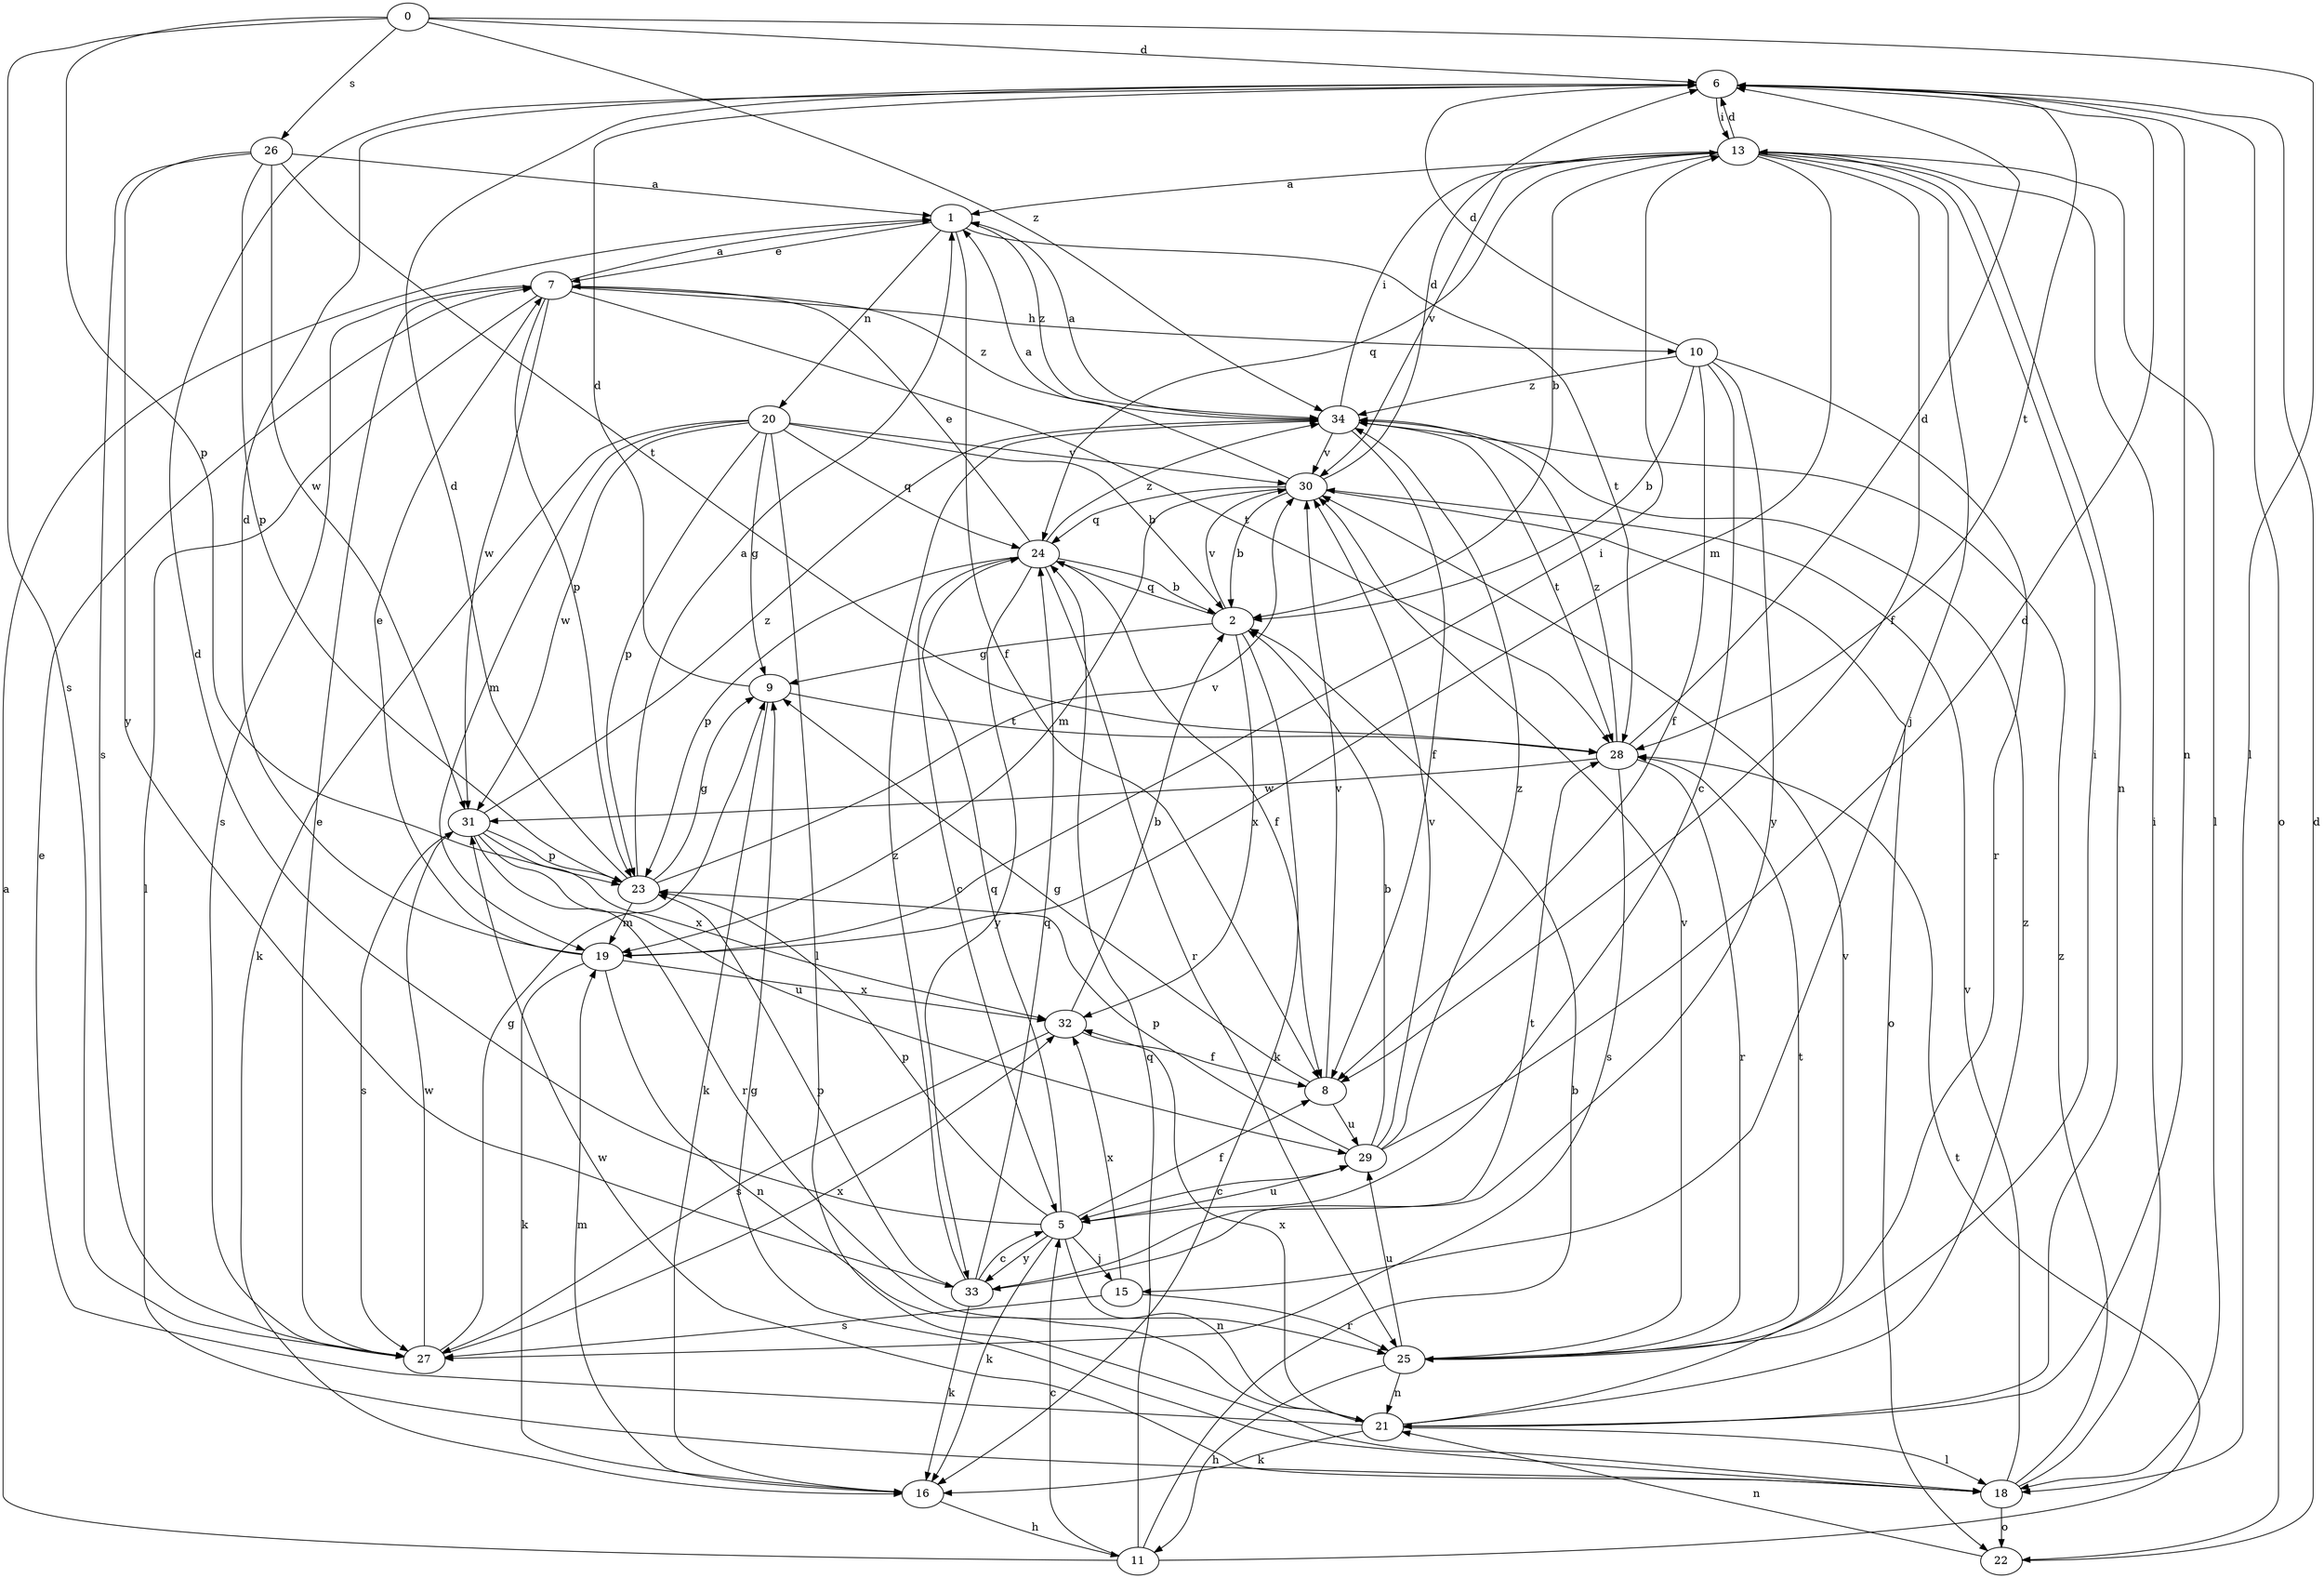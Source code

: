 strict digraph  {
0;
1;
2;
5;
6;
7;
8;
9;
10;
11;
13;
15;
16;
18;
19;
20;
21;
22;
23;
24;
25;
26;
27;
28;
29;
30;
31;
32;
33;
34;
0 -> 6  [label=d];
0 -> 18  [label=l];
0 -> 23  [label=p];
0 -> 26  [label=s];
0 -> 27  [label=s];
0 -> 34  [label=z];
1 -> 7  [label=e];
1 -> 8  [label=f];
1 -> 20  [label=n];
1 -> 28  [label=t];
1 -> 34  [label=z];
2 -> 9  [label=g];
2 -> 16  [label=k];
2 -> 24  [label=q];
2 -> 30  [label=v];
2 -> 32  [label=x];
5 -> 6  [label=d];
5 -> 8  [label=f];
5 -> 15  [label=j];
5 -> 16  [label=k];
5 -> 21  [label=n];
5 -> 23  [label=p];
5 -> 24  [label=q];
5 -> 29  [label=u];
5 -> 33  [label=y];
6 -> 13  [label=i];
6 -> 21  [label=n];
6 -> 22  [label=o];
6 -> 28  [label=t];
7 -> 1  [label=a];
7 -> 10  [label=h];
7 -> 18  [label=l];
7 -> 23  [label=p];
7 -> 27  [label=s];
7 -> 28  [label=t];
7 -> 31  [label=w];
7 -> 34  [label=z];
8 -> 9  [label=g];
8 -> 29  [label=u];
8 -> 30  [label=v];
9 -> 6  [label=d];
9 -> 16  [label=k];
9 -> 28  [label=t];
10 -> 2  [label=b];
10 -> 5  [label=c];
10 -> 6  [label=d];
10 -> 8  [label=f];
10 -> 25  [label=r];
10 -> 33  [label=y];
10 -> 34  [label=z];
11 -> 1  [label=a];
11 -> 2  [label=b];
11 -> 5  [label=c];
11 -> 24  [label=q];
11 -> 28  [label=t];
13 -> 1  [label=a];
13 -> 2  [label=b];
13 -> 6  [label=d];
13 -> 8  [label=f];
13 -> 15  [label=j];
13 -> 18  [label=l];
13 -> 19  [label=m];
13 -> 21  [label=n];
13 -> 24  [label=q];
13 -> 30  [label=v];
15 -> 25  [label=r];
15 -> 27  [label=s];
15 -> 32  [label=x];
16 -> 11  [label=h];
16 -> 19  [label=m];
18 -> 9  [label=g];
18 -> 13  [label=i];
18 -> 22  [label=o];
18 -> 30  [label=v];
18 -> 31  [label=w];
18 -> 34  [label=z];
19 -> 6  [label=d];
19 -> 7  [label=e];
19 -> 13  [label=i];
19 -> 16  [label=k];
19 -> 21  [label=n];
19 -> 32  [label=x];
20 -> 2  [label=b];
20 -> 9  [label=g];
20 -> 16  [label=k];
20 -> 18  [label=l];
20 -> 19  [label=m];
20 -> 23  [label=p];
20 -> 24  [label=q];
20 -> 30  [label=v];
20 -> 31  [label=w];
21 -> 7  [label=e];
21 -> 16  [label=k];
21 -> 18  [label=l];
21 -> 30  [label=v];
21 -> 32  [label=x];
21 -> 34  [label=z];
22 -> 6  [label=d];
22 -> 21  [label=n];
23 -> 1  [label=a];
23 -> 6  [label=d];
23 -> 9  [label=g];
23 -> 19  [label=m];
23 -> 30  [label=v];
24 -> 2  [label=b];
24 -> 5  [label=c];
24 -> 7  [label=e];
24 -> 8  [label=f];
24 -> 23  [label=p];
24 -> 25  [label=r];
24 -> 33  [label=y];
24 -> 34  [label=z];
25 -> 11  [label=h];
25 -> 13  [label=i];
25 -> 21  [label=n];
25 -> 28  [label=t];
25 -> 29  [label=u];
25 -> 30  [label=v];
26 -> 1  [label=a];
26 -> 23  [label=p];
26 -> 27  [label=s];
26 -> 28  [label=t];
26 -> 31  [label=w];
26 -> 33  [label=y];
27 -> 7  [label=e];
27 -> 9  [label=g];
27 -> 31  [label=w];
27 -> 32  [label=x];
28 -> 6  [label=d];
28 -> 25  [label=r];
28 -> 27  [label=s];
28 -> 31  [label=w];
28 -> 34  [label=z];
29 -> 2  [label=b];
29 -> 5  [label=c];
29 -> 6  [label=d];
29 -> 23  [label=p];
29 -> 30  [label=v];
29 -> 34  [label=z];
30 -> 1  [label=a];
30 -> 2  [label=b];
30 -> 6  [label=d];
30 -> 19  [label=m];
30 -> 22  [label=o];
30 -> 24  [label=q];
31 -> 23  [label=p];
31 -> 25  [label=r];
31 -> 27  [label=s];
31 -> 29  [label=u];
31 -> 32  [label=x];
31 -> 34  [label=z];
32 -> 2  [label=b];
32 -> 8  [label=f];
32 -> 27  [label=s];
33 -> 5  [label=c];
33 -> 16  [label=k];
33 -> 23  [label=p];
33 -> 24  [label=q];
33 -> 28  [label=t];
33 -> 34  [label=z];
34 -> 1  [label=a];
34 -> 8  [label=f];
34 -> 13  [label=i];
34 -> 28  [label=t];
34 -> 30  [label=v];
}

